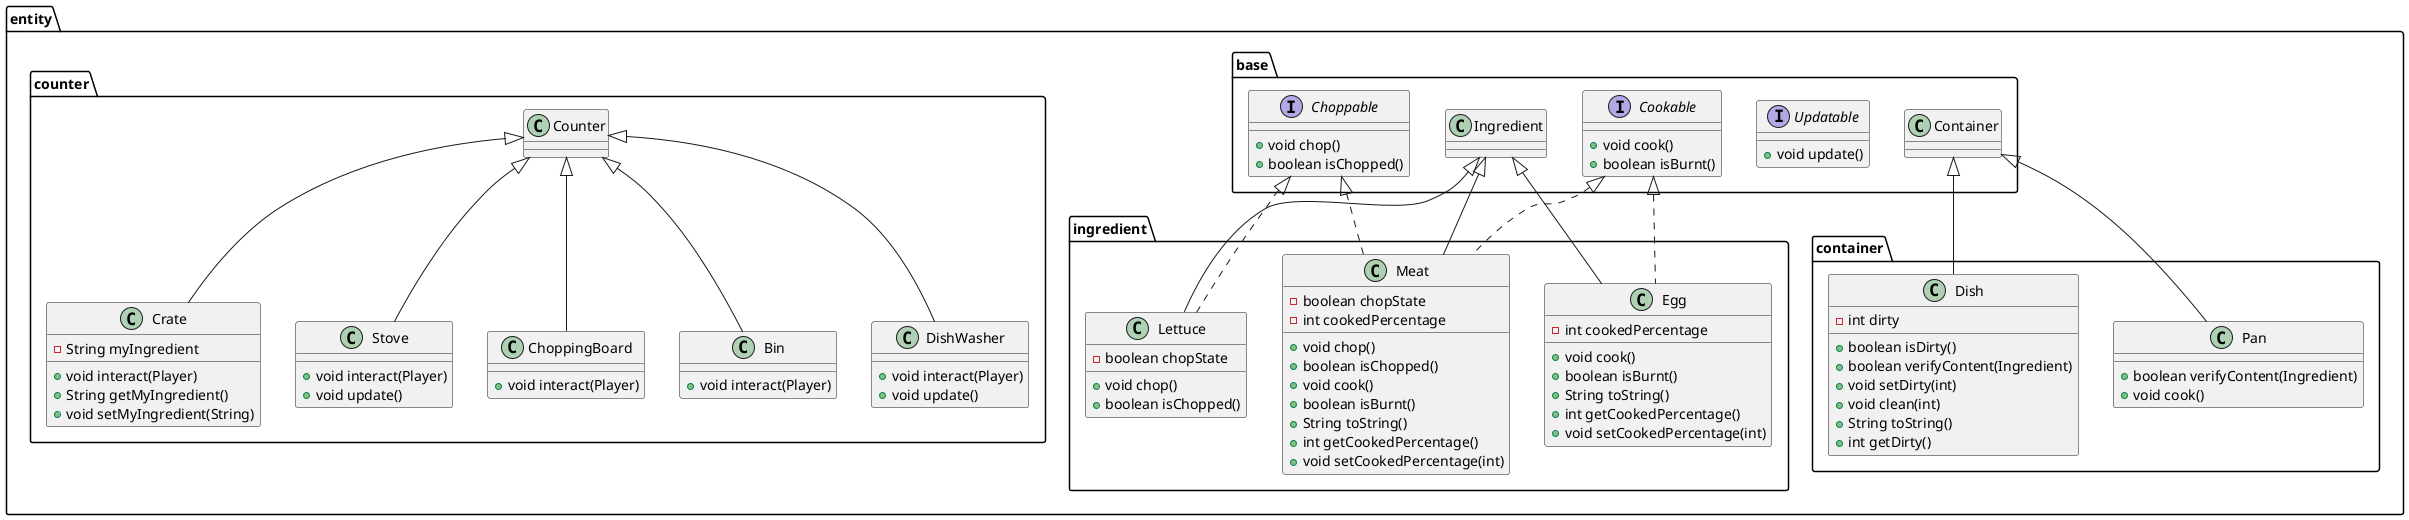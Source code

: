 @startuml
class entity.container.Pan {
+ boolean verifyContent(Ingredient)
+ void cook()
}

interface entity.base.Cookable {
+ void cook()
+ boolean isBurnt()
}

class entity.counter.Crate {
- String myIngredient
+ void interact(Player)
+ String getMyIngredient()
+ void setMyIngredient(String)
}


class entity.counter.Stove {
+ void interact(Player)
+ void update()
}

class entity.ingredient.Egg {
- int cookedPercentage
+ void cook()
+ boolean isBurnt()
+ String toString()
+ int getCookedPercentage()
+ void setCookedPercentage(int)
}


class entity.counter.ChoppingBoard {
+ void interact(Player)
}

class entity.ingredient.Meat {
- boolean chopState
- int cookedPercentage
+ void chop()
+ boolean isChopped()
+ void cook()
+ boolean isBurnt()
+ String toString()
+ int getCookedPercentage()
+ void setCookedPercentage(int)
}


class entity.counter.Bin {
+ void interact(Player)
}

class entity.counter.DishWasher {
+ void interact(Player)
+ void update()
}

class entity.ingredient.Lettuce {
- boolean chopState
+ void chop()
+ boolean isChopped()
}


interface entity.base.Updatable {
+ void update()
}

class entity.container.Dish {
- int dirty
+ boolean isDirty()
+ boolean verifyContent(Ingredient)
+ void setDirty(int)
+ void clean(int)
+ String toString()
+ int getDirty()
}


interface entity.base.Choppable {
+ void chop()
+ boolean isChopped()
}



entity.base.Container <|-- entity.container.Pan
entity.counter.Counter <|-- entity.counter.Crate
entity.counter.Counter <|-- entity.counter.Stove
entity.base.Cookable <|.. entity.ingredient.Egg
entity.base.Ingredient <|-- entity.ingredient.Egg
entity.counter.Counter <|-- entity.counter.ChoppingBoard
entity.base.Choppable <|.. entity.ingredient.Meat
entity.base.Cookable <|.. entity.ingredient.Meat
entity.base.Ingredient <|-- entity.ingredient.Meat
entity.counter.Counter <|-- entity.counter.Bin
entity.counter.Counter <|-- entity.counter.DishWasher
entity.base.Choppable <|.. entity.ingredient.Lettuce
entity.base.Ingredient <|-- entity.ingredient.Lettuce
entity.base.Container <|-- entity.container.Dish
@enduml